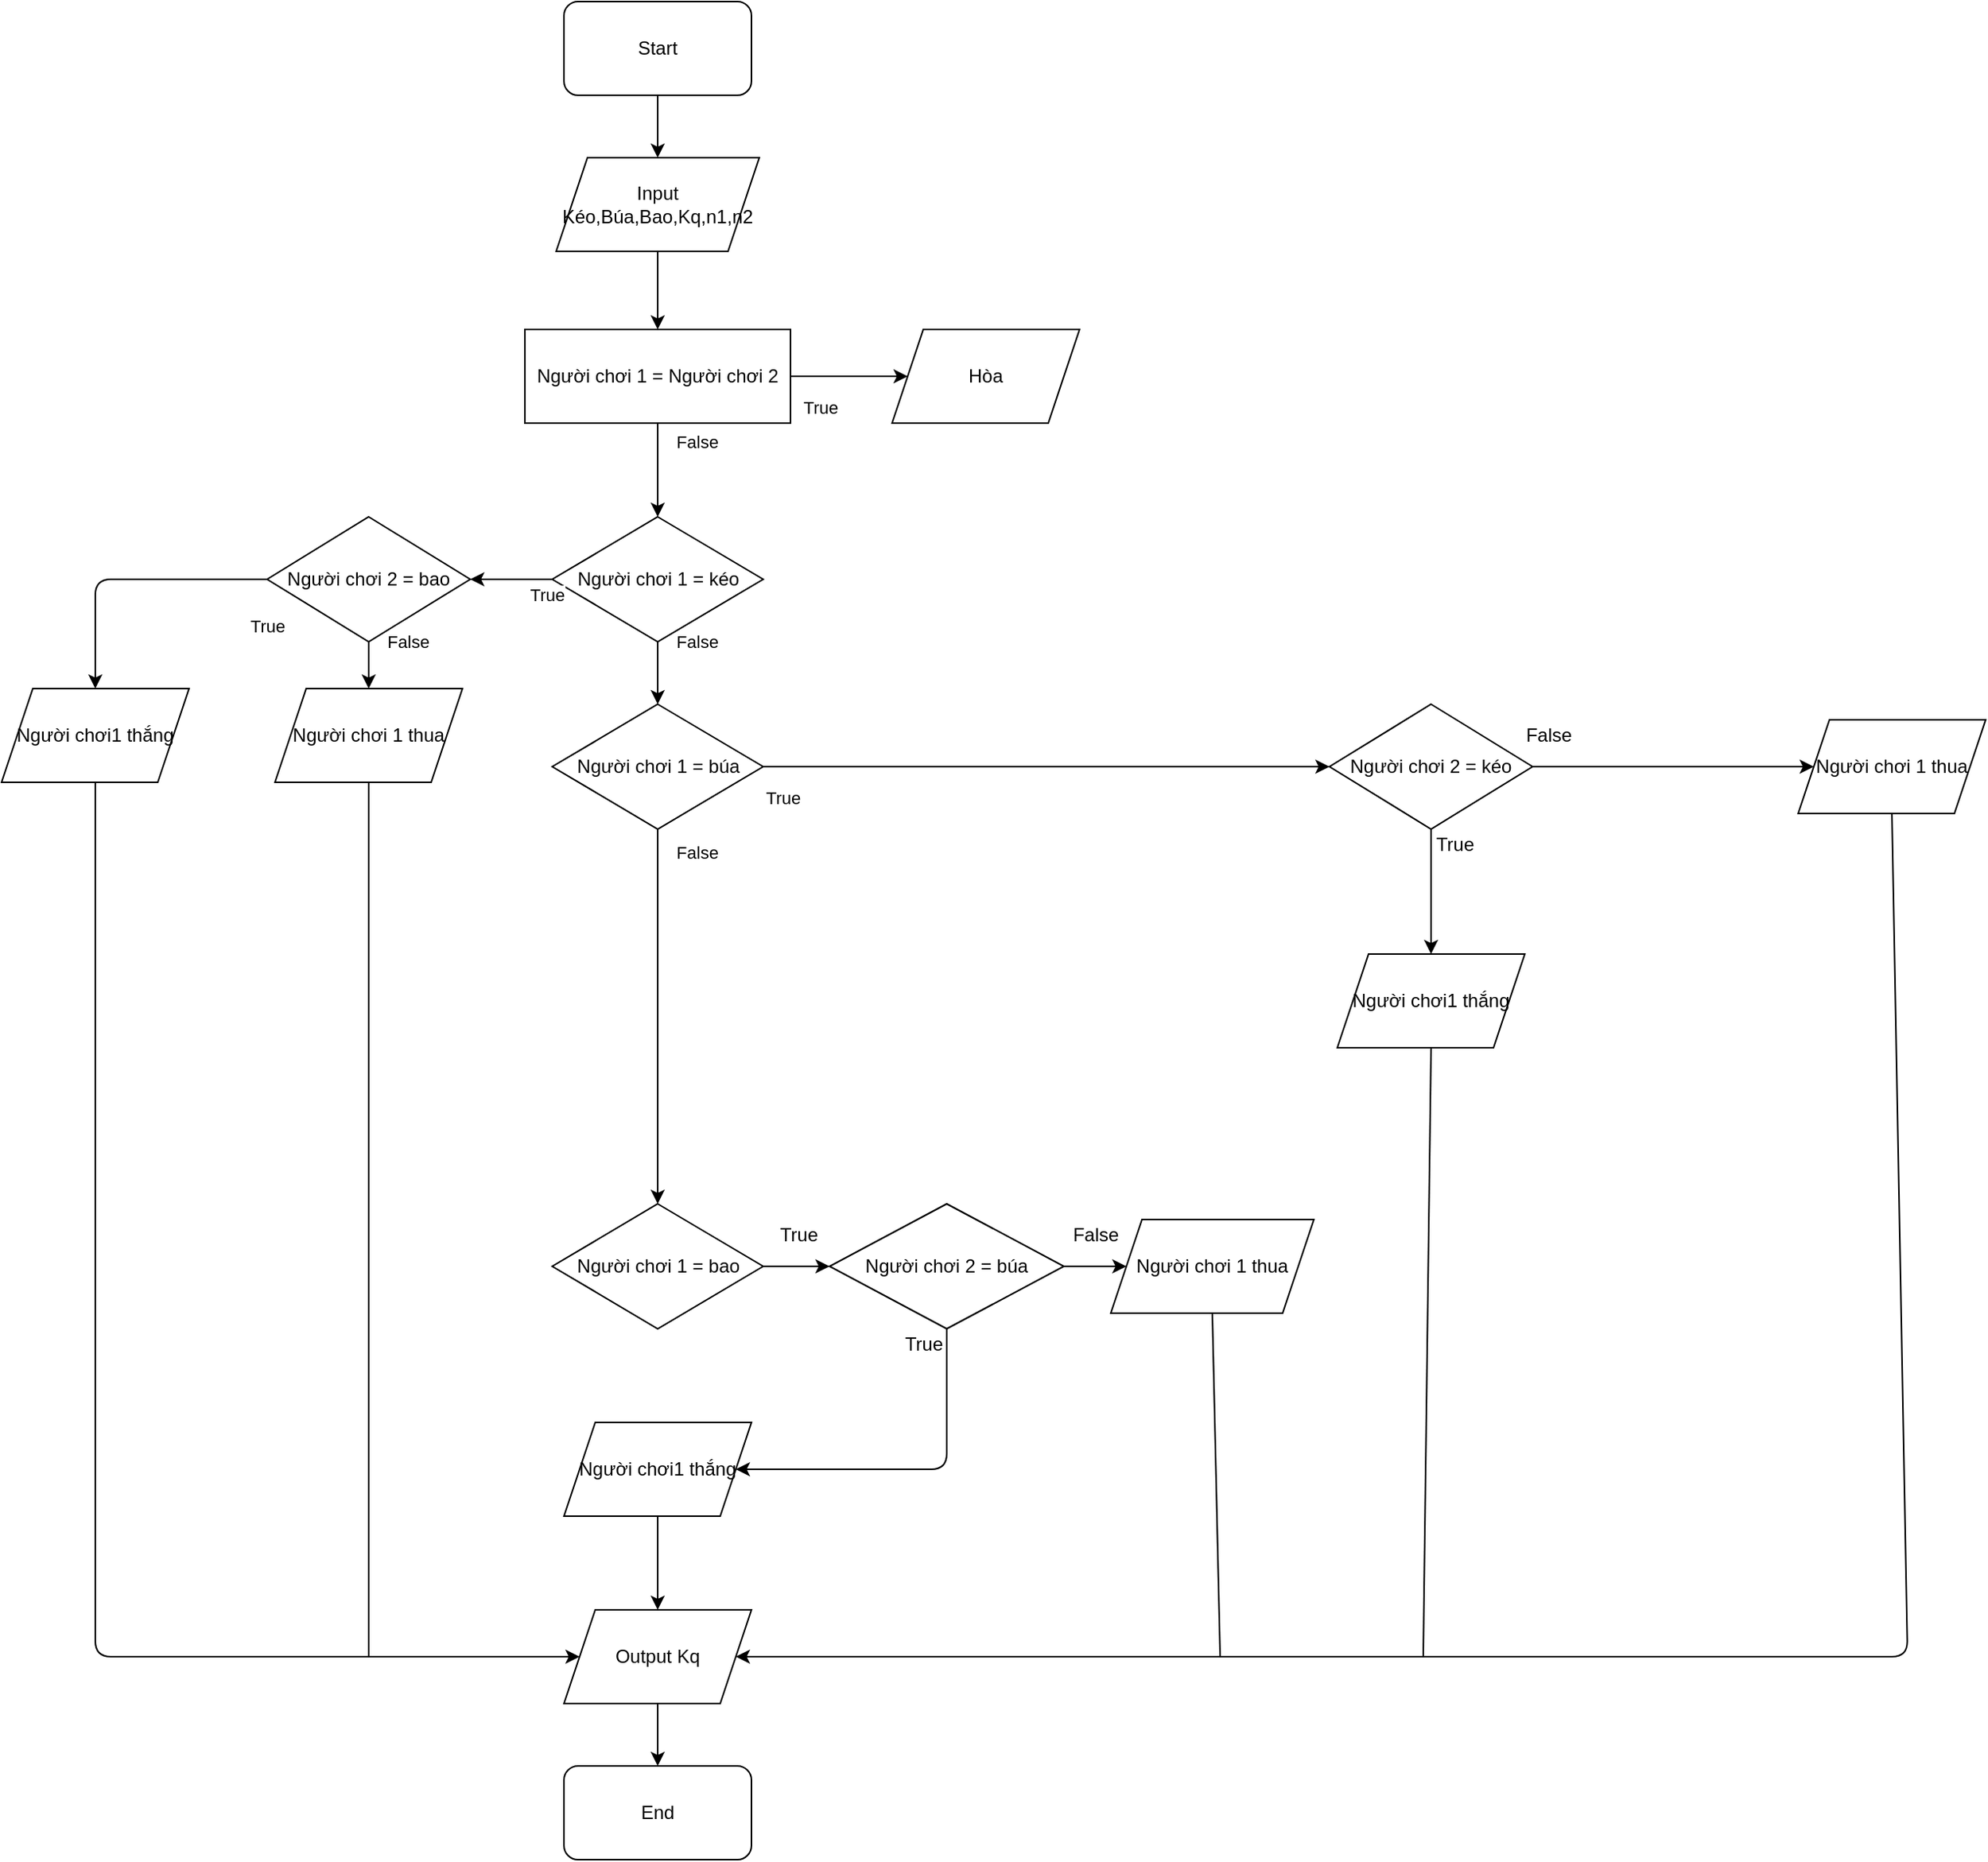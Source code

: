 <mxfile>
    <diagram id="vgIyAJy31arHn0GCcOwJ" name="Page-1">
        <mxGraphModel dx="1614" dy="1131" grid="1" gridSize="10" guides="1" tooltips="1" connect="1" arrows="1" fold="1" page="1" pageScale="1" pageWidth="850" pageHeight="1100" math="0" shadow="0">
            <root>
                <mxCell id="0"/>
                <mxCell id="1" parent="0"/>
                <mxCell id="4" style="edgeStyle=none;html=1;exitX=0.5;exitY=1;exitDx=0;exitDy=0;entryX=0.5;entryY=0;entryDx=0;entryDy=0;" edge="1" parent="1" source="2" target="3">
                    <mxGeometry relative="1" as="geometry"/>
                </mxCell>
                <mxCell id="2" value="Start" style="rounded=1;whiteSpace=wrap;html=1;" vertex="1" parent="1">
                    <mxGeometry x="360" y="40" width="120" height="60" as="geometry"/>
                </mxCell>
                <mxCell id="24" style="edgeStyle=none;html=1;exitX=0.5;exitY=1;exitDx=0;exitDy=0;entryX=0.5;entryY=0;entryDx=0;entryDy=0;" edge="1" parent="1" source="3" target="7">
                    <mxGeometry relative="1" as="geometry"/>
                </mxCell>
                <mxCell id="3" value="Input Kéo,Búa,Bao,Kq,n1,n2" style="shape=parallelogram;perimeter=parallelogramPerimeter;whiteSpace=wrap;html=1;fixedSize=1;" vertex="1" parent="1">
                    <mxGeometry x="355" y="140" width="130" height="60" as="geometry"/>
                </mxCell>
                <mxCell id="7" value="Người chơi 1 = Người chơi 2" style="rounded=0;whiteSpace=wrap;html=1;" vertex="1" parent="1">
                    <mxGeometry x="335" y="250" width="170" height="60" as="geometry"/>
                </mxCell>
                <mxCell id="9" value="Hòa" style="shape=parallelogram;perimeter=parallelogramPerimeter;whiteSpace=wrap;html=1;fixedSize=1;" vertex="1" parent="1">
                    <mxGeometry x="570" y="250" width="120" height="60" as="geometry"/>
                </mxCell>
                <mxCell id="11" value="Người chơi 1 = kéo" style="rhombus;whiteSpace=wrap;html=1;" vertex="1" parent="1">
                    <mxGeometry x="352.5" y="370" width="135" height="80" as="geometry"/>
                </mxCell>
                <mxCell id="13" value="Người chơi 1 = búa" style="rhombus;whiteSpace=wrap;html=1;" vertex="1" parent="1">
                    <mxGeometry x="352.5" y="490" width="135" height="80" as="geometry"/>
                </mxCell>
                <mxCell id="12" value="False" style="edgeStyle=none;html=1;exitX=0.5;exitY=1;exitDx=0;exitDy=0;entryX=0.5;entryY=0;entryDx=0;entryDy=0;" edge="1" parent="1" source="7" target="11">
                    <mxGeometry x="-0.6" y="25" relative="1" as="geometry">
                        <mxPoint as="offset"/>
                    </mxGeometry>
                </mxCell>
                <mxCell id="14" value="False" style="edgeStyle=none;html=1;exitX=0.5;exitY=1;exitDx=0;exitDy=0;entryX=0.5;entryY=0;entryDx=0;entryDy=0;" edge="1" parent="1" source="11" target="13">
                    <mxGeometry x="-1" y="25" relative="1" as="geometry">
                        <mxPoint as="offset"/>
                    </mxGeometry>
                </mxCell>
                <mxCell id="15" value="Người chơi 1 = bao" style="rhombus;whiteSpace=wrap;html=1;" vertex="1" parent="1">
                    <mxGeometry x="352.5" y="810" width="135" height="80" as="geometry"/>
                </mxCell>
                <mxCell id="16" value="False" style="edgeStyle=none;html=1;entryX=0.5;entryY=0;entryDx=0;entryDy=0;exitX=0.5;exitY=1;exitDx=0;exitDy=0;" edge="1" parent="1" source="13" target="15">
                    <mxGeometry x="-0.882" y="25" relative="1" as="geometry">
                        <mxPoint x="415" y="560" as="sourcePoint"/>
                        <mxPoint y="1" as="offset"/>
                    </mxGeometry>
                </mxCell>
                <mxCell id="17" value="Người chơi 2 = bao" style="rhombus;whiteSpace=wrap;html=1;" vertex="1" parent="1">
                    <mxGeometry x="170" y="370" width="130" height="80" as="geometry"/>
                </mxCell>
                <mxCell id="21" style="edgeStyle=none;html=1;exitX=0.5;exitY=1;exitDx=0;exitDy=0;entryX=0.5;entryY=0;entryDx=0;entryDy=0;" edge="1" parent="1" source="19" target="20">
                    <mxGeometry relative="1" as="geometry"/>
                </mxCell>
                <mxCell id="19" value="Output Kq" style="shape=parallelogram;perimeter=parallelogramPerimeter;whiteSpace=wrap;html=1;fixedSize=1;" vertex="1" parent="1">
                    <mxGeometry x="360" y="1070" width="120" height="60" as="geometry"/>
                </mxCell>
                <mxCell id="20" value="End" style="rounded=1;whiteSpace=wrap;html=1;" vertex="1" parent="1">
                    <mxGeometry x="360" y="1170" width="120" height="60" as="geometry"/>
                </mxCell>
                <mxCell id="10" value="True" style="edgeStyle=none;html=1;exitX=1;exitY=0.5;exitDx=0;exitDy=0;entryX=0;entryY=0.5;entryDx=0;entryDy=0;" edge="1" parent="1" source="7" target="9">
                    <mxGeometry x="-0.5" y="-20" relative="1" as="geometry">
                        <mxPoint as="offset"/>
                    </mxGeometry>
                </mxCell>
                <mxCell id="23" value="True" style="edgeStyle=none;html=1;exitX=0;exitY=0.5;exitDx=0;exitDy=0;entryX=1;entryY=0.5;entryDx=0;entryDy=0;" edge="1" parent="1" source="11" target="17">
                    <mxGeometry x="-0.846" y="10" relative="1" as="geometry">
                        <mxPoint as="offset"/>
                    </mxGeometry>
                </mxCell>
                <mxCell id="44" style="edgeStyle=none;html=1;exitX=0.5;exitY=1;exitDx=0;exitDy=0;entryX=0;entryY=0.5;entryDx=0;entryDy=0;fontFamily=Helvetica;fontSize=12;fontColor=default;" edge="1" parent="1" source="25" target="19">
                    <mxGeometry relative="1" as="geometry">
                        <Array as="points">
                            <mxPoint x="60" y="1100"/>
                        </Array>
                    </mxGeometry>
                </mxCell>
                <mxCell id="25" value="Người chơi1 thắng" style="shape=parallelogram;perimeter=parallelogramPerimeter;whiteSpace=wrap;html=1;fixedSize=1;" vertex="1" parent="1">
                    <mxGeometry y="480" width="120" height="60" as="geometry"/>
                </mxCell>
                <mxCell id="31" value="Người chơi 1 thua" style="shape=parallelogram;perimeter=parallelogramPerimeter;whiteSpace=wrap;html=1;fixedSize=1;" vertex="1" parent="1">
                    <mxGeometry x="175" y="480" width="120" height="60" as="geometry"/>
                </mxCell>
                <mxCell id="37" value="Người chơi 2 = kéo" style="rhombus;whiteSpace=wrap;html=1;" vertex="1" parent="1">
                    <mxGeometry x="850" y="490" width="130" height="80" as="geometry"/>
                </mxCell>
                <mxCell id="40" value="Người chơi1 thắng" style="shape=parallelogram;perimeter=parallelogramPerimeter;whiteSpace=wrap;html=1;fixedSize=1;" vertex="1" parent="1">
                    <mxGeometry x="855" y="650" width="120" height="60" as="geometry"/>
                </mxCell>
                <mxCell id="48" style="edgeStyle=none;html=1;exitX=0.5;exitY=1;exitDx=0;exitDy=0;entryX=1;entryY=0.5;entryDx=0;entryDy=0;fontFamily=Helvetica;fontSize=12;fontColor=default;" edge="1" parent="1" source="41" target="19">
                    <mxGeometry relative="1" as="geometry">
                        <Array as="points">
                            <mxPoint x="1220" y="1100"/>
                        </Array>
                    </mxGeometry>
                </mxCell>
                <mxCell id="41" value="Người chơi 1 thua" style="shape=parallelogram;perimeter=parallelogramPerimeter;whiteSpace=wrap;html=1;fixedSize=1;" vertex="1" parent="1">
                    <mxGeometry x="1150" y="500" width="120" height="60" as="geometry"/>
                </mxCell>
                <mxCell id="46" value="" style="endArrow=none;html=1;fontFamily=Helvetica;fontSize=12;fontColor=default;entryX=0.5;entryY=1;entryDx=0;entryDy=0;" edge="1" parent="1" target="31">
                    <mxGeometry width="50" height="50" relative="1" as="geometry">
                        <mxPoint x="235" y="1100" as="sourcePoint"/>
                        <mxPoint x="230" y="910" as="targetPoint"/>
                    </mxGeometry>
                </mxCell>
                <mxCell id="49" value="Người chơi 2 = búa" style="rhombus;whiteSpace=wrap;html=1;strokeColor=default;fontFamily=Helvetica;fontSize=12;fontColor=default;fillColor=default;" vertex="1" parent="1">
                    <mxGeometry x="530" y="810" width="150" height="80" as="geometry"/>
                </mxCell>
                <mxCell id="67" style="edgeStyle=none;html=1;exitX=0.5;exitY=1;exitDx=0;exitDy=0;entryX=0.5;entryY=0;entryDx=0;entryDy=0;fontFamily=Helvetica;fontSize=12;fontColor=default;" edge="1" parent="1" source="53" target="19">
                    <mxGeometry relative="1" as="geometry"/>
                </mxCell>
                <mxCell id="53" value="Người chơi1 thắng" style="shape=parallelogram;perimeter=parallelogramPerimeter;whiteSpace=wrap;html=1;fixedSize=1;" vertex="1" parent="1">
                    <mxGeometry x="360" y="950" width="120" height="60" as="geometry"/>
                </mxCell>
                <mxCell id="59" value="Người chơi 1 thua" style="shape=parallelogram;perimeter=parallelogramPerimeter;whiteSpace=wrap;html=1;fixedSize=1;" vertex="1" parent="1">
                    <mxGeometry x="710" y="820" width="130" height="60" as="geometry"/>
                </mxCell>
                <mxCell id="62" value="" style="endArrow=none;html=1;fontFamily=Helvetica;fontSize=12;fontColor=default;entryX=0.5;entryY=1;entryDx=0;entryDy=0;" edge="1" parent="1" target="40">
                    <mxGeometry width="50" height="50" relative="1" as="geometry">
                        <mxPoint x="910" y="1100" as="sourcePoint"/>
                        <mxPoint x="780" y="780" as="targetPoint"/>
                    </mxGeometry>
                </mxCell>
                <mxCell id="36" value="True" style="edgeStyle=none;html=1;exitX=0;exitY=0.5;exitDx=0;exitDy=0;entryX=0.5;entryY=0;entryDx=0;entryDy=0;" edge="1" parent="1" source="17" target="25">
                    <mxGeometry x="-1" y="30" relative="1" as="geometry">
                        <Array as="points">
                            <mxPoint x="60" y="410"/>
                        </Array>
                        <mxPoint as="offset"/>
                    </mxGeometry>
                </mxCell>
                <mxCell id="35" value="False" style="edgeStyle=none;html=1;exitX=0.5;exitY=1;exitDx=0;exitDy=0;entryX=0.5;entryY=0;entryDx=0;entryDy=0;" edge="1" parent="1" source="17" target="31">
                    <mxGeometry x="-1" y="25" relative="1" as="geometry">
                        <mxPoint as="offset"/>
                    </mxGeometry>
                </mxCell>
                <mxCell id="38" value="True" style="edgeStyle=none;html=1;exitX=1;exitY=0.5;exitDx=0;exitDy=0;entryX=0;entryY=0.5;entryDx=0;entryDy=0;" edge="1" parent="1" source="13" target="37">
                    <mxGeometry x="-0.931" y="-20" relative="1" as="geometry">
                        <mxPoint as="offset"/>
                    </mxGeometry>
                </mxCell>
                <mxCell id="42" value="True" style="edgeStyle=none;html=1;exitX=0.5;exitY=1;exitDx=0;exitDy=0;entryX=0.5;entryY=0;entryDx=0;entryDy=0;fontFamily=Helvetica;fontSize=12;fontColor=default;" edge="1" parent="1" source="37" target="40">
                    <mxGeometry x="-0.75" y="15" relative="1" as="geometry">
                        <mxPoint as="offset"/>
                    </mxGeometry>
                </mxCell>
                <mxCell id="43" value="False" style="edgeStyle=none;html=1;exitX=1;exitY=0.5;exitDx=0;exitDy=0;entryX=0;entryY=0.5;entryDx=0;entryDy=0;fontFamily=Helvetica;fontSize=12;fontColor=default;" edge="1" parent="1" source="37" target="41">
                    <mxGeometry x="-0.889" y="20" relative="1" as="geometry">
                        <mxPoint as="offset"/>
                    </mxGeometry>
                </mxCell>
                <mxCell id="66" value="" style="endArrow=none;html=1;fontFamily=Helvetica;fontSize=12;fontColor=default;entryX=0.5;entryY=1;entryDx=0;entryDy=0;" edge="1" parent="1" target="59">
                    <mxGeometry width="50" height="50" relative="1" as="geometry">
                        <mxPoint x="780" y="1100" as="sourcePoint"/>
                        <mxPoint x="780" y="780" as="targetPoint"/>
                    </mxGeometry>
                </mxCell>
                <mxCell id="50" value="True" style="edgeStyle=none;html=1;exitX=1;exitY=0.5;exitDx=0;exitDy=0;entryX=0;entryY=0.5;entryDx=0;entryDy=0;fontFamily=Helvetica;fontSize=12;fontColor=default;" edge="1" parent="1" source="15" target="49">
                    <mxGeometry x="0.059" y="20" relative="1" as="geometry">
                        <mxPoint as="offset"/>
                    </mxGeometry>
                </mxCell>
                <mxCell id="60" value="False" style="edgeStyle=none;html=1;exitX=1;exitY=0.5;exitDx=0;exitDy=0;entryX=0;entryY=0.5;entryDx=0;entryDy=0;fontFamily=Helvetica;fontSize=12;fontColor=default;" edge="1" parent="1" source="49" target="59">
                    <mxGeometry y="20" relative="1" as="geometry">
                        <mxPoint as="offset"/>
                    </mxGeometry>
                </mxCell>
                <mxCell id="69" value="True" style="edgeStyle=none;html=1;exitX=0.5;exitY=1;exitDx=0;exitDy=0;entryX=1;entryY=0.5;entryDx=0;entryDy=0;fontFamily=Helvetica;fontSize=12;fontColor=default;" edge="1" parent="1" source="49" target="53">
                    <mxGeometry x="-0.911" y="-15" relative="1" as="geometry">
                        <Array as="points">
                            <mxPoint x="605" y="980"/>
                        </Array>
                        <mxPoint as="offset"/>
                    </mxGeometry>
                </mxCell>
            </root>
        </mxGraphModel>
    </diagram>
</mxfile>